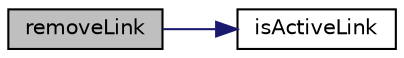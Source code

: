 digraph "removeLink"
{
  edge [fontname="Helvetica",fontsize="10",labelfontname="Helvetica",labelfontsize="10"];
  node [fontname="Helvetica",fontsize="10",shape=record];
  rankdir="LR";
  Node1721 [label="removeLink",height=0.2,width=0.4,color="black", fillcolor="grey75", style="filled", fontcolor="black"];
  Node1721 -> Node1722 [color="midnightblue",fontsize="10",style="solid",fontname="Helvetica"];
  Node1722 [label="isActiveLink",height=0.2,width=0.4,color="black", fillcolor="white", style="filled",URL="$d9/d18/lp__utils_8c.html#a183f62e53061778d4fdb381e27d8cf4c"];
}
